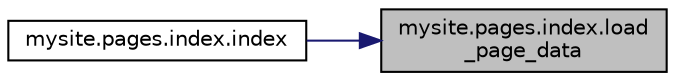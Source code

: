digraph "mysite.pages.index.load_page_data"
{
 // LATEX_PDF_SIZE
  edge [fontname="Helvetica",fontsize="10",labelfontname="Helvetica",labelfontsize="10"];
  node [fontname="Helvetica",fontsize="10",shape=record];
  rankdir="RL";
  Node1 [label="mysite.pages.index.load\l_page_data",height=0.2,width=0.4,color="black", fillcolor="grey75", style="filled", fontcolor="black",tooltip=" "];
  Node1 -> Node2 [dir="back",color="midnightblue",fontsize="10",style="solid",fontname="Helvetica"];
  Node2 [label="mysite.pages.index.index",height=0.2,width=0.4,color="black", fillcolor="white", style="filled",URL="$namespacemysite_1_1pages_1_1index.html#a119d842a22c1452670d783ef484a83aa",tooltip=" "];
}
